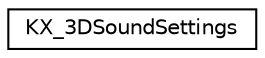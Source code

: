 digraph G
{
  edge [fontname="Helvetica",fontsize="10",labelfontname="Helvetica",labelfontsize="10"];
  node [fontname="Helvetica",fontsize="10",shape=record];
  rankdir=LR;
  Node1 [label="KX_3DSoundSettings",height=0.2,width=0.4,color="black", fillcolor="white", style="filled",URL="$dc/db7/structKX__3DSoundSettings.html"];
}
